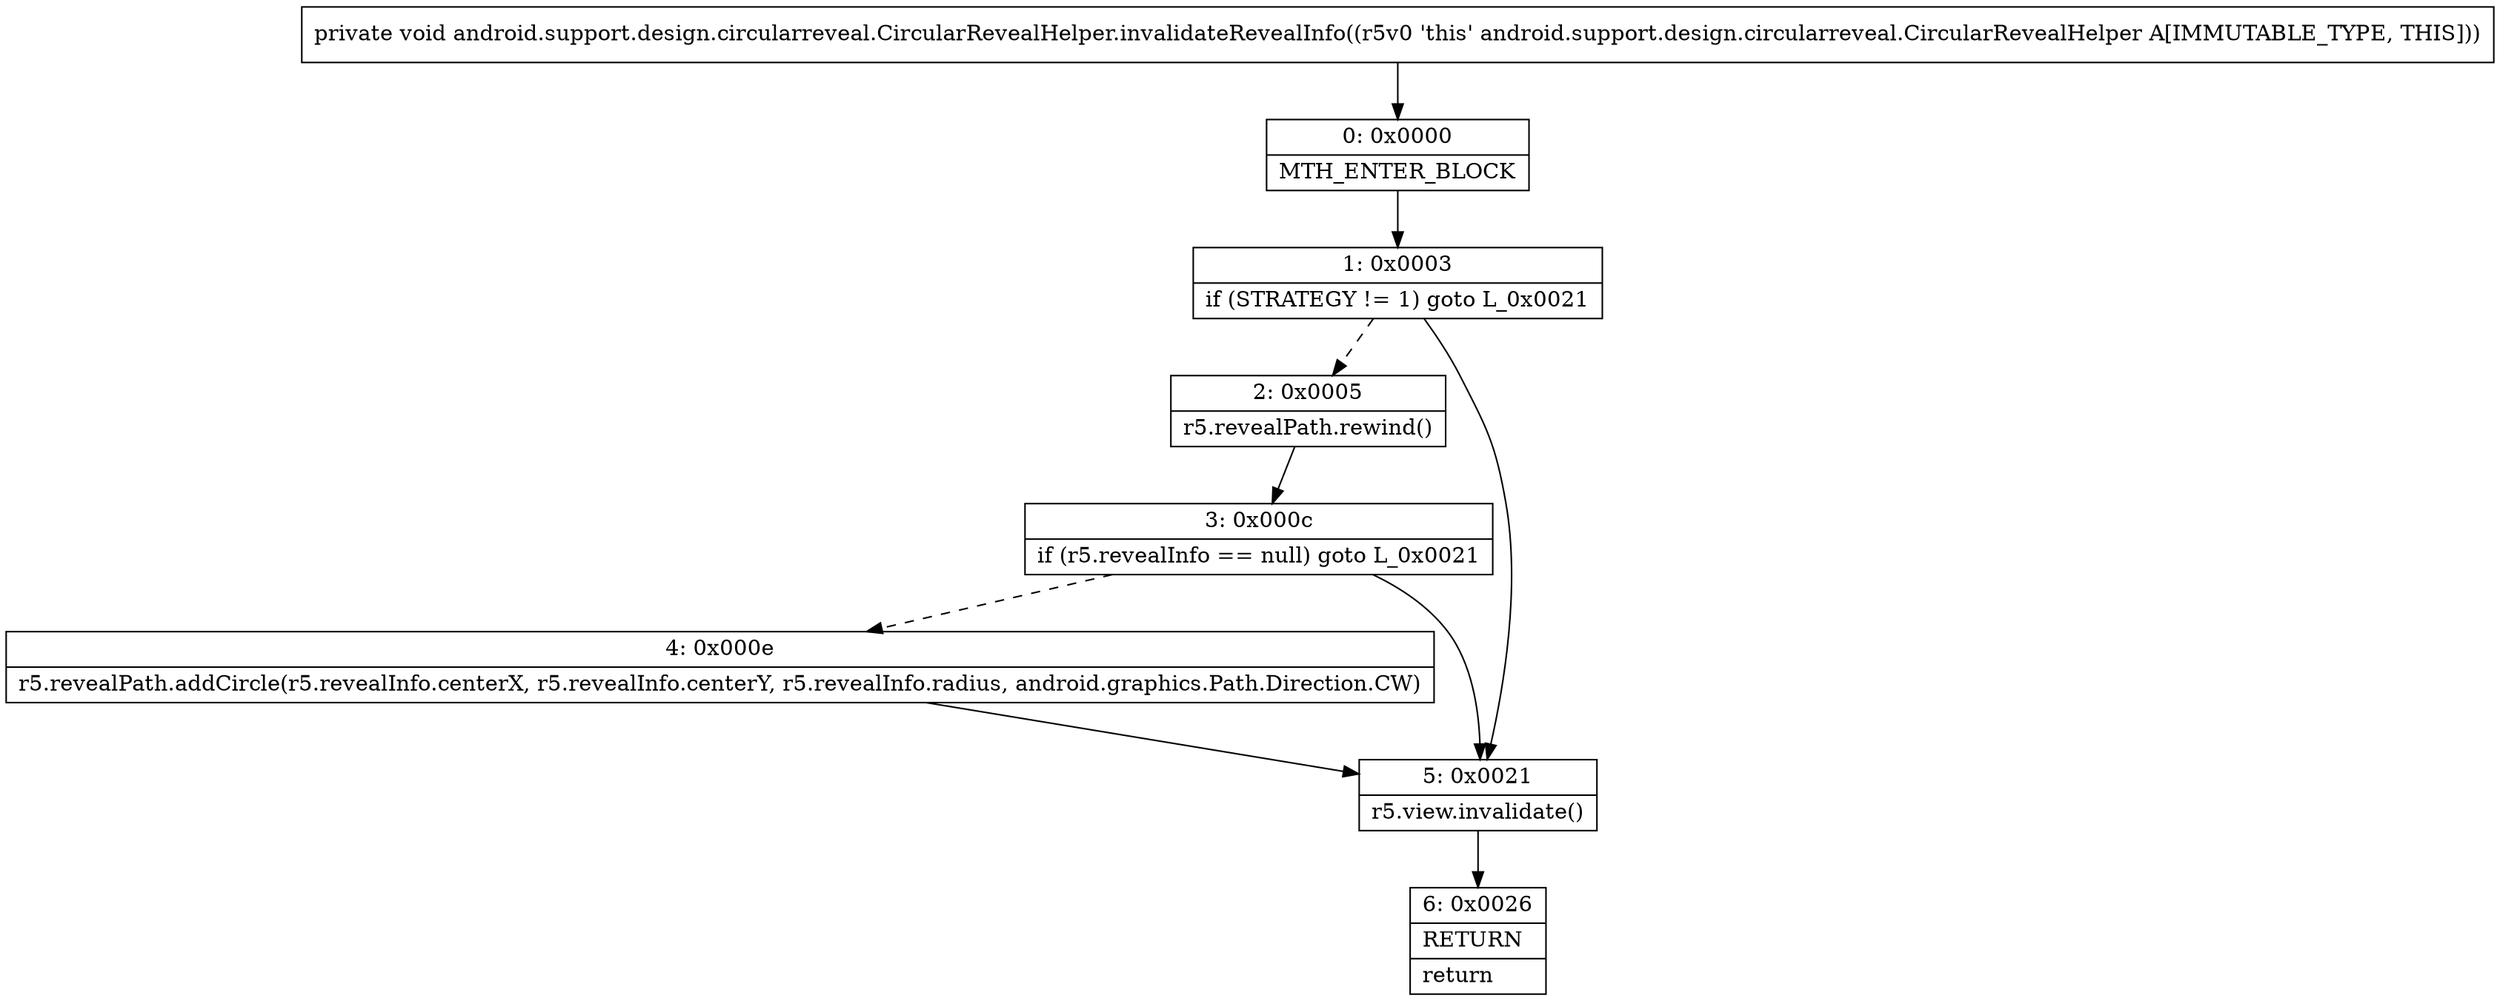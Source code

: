 digraph "CFG forandroid.support.design.circularreveal.CircularRevealHelper.invalidateRevealInfo()V" {
Node_0 [shape=record,label="{0\:\ 0x0000|MTH_ENTER_BLOCK\l}"];
Node_1 [shape=record,label="{1\:\ 0x0003|if (STRATEGY != 1) goto L_0x0021\l}"];
Node_2 [shape=record,label="{2\:\ 0x0005|r5.revealPath.rewind()\l}"];
Node_3 [shape=record,label="{3\:\ 0x000c|if (r5.revealInfo == null) goto L_0x0021\l}"];
Node_4 [shape=record,label="{4\:\ 0x000e|r5.revealPath.addCircle(r5.revealInfo.centerX, r5.revealInfo.centerY, r5.revealInfo.radius, android.graphics.Path.Direction.CW)\l}"];
Node_5 [shape=record,label="{5\:\ 0x0021|r5.view.invalidate()\l}"];
Node_6 [shape=record,label="{6\:\ 0x0026|RETURN\l|return\l}"];
MethodNode[shape=record,label="{private void android.support.design.circularreveal.CircularRevealHelper.invalidateRevealInfo((r5v0 'this' android.support.design.circularreveal.CircularRevealHelper A[IMMUTABLE_TYPE, THIS])) }"];
MethodNode -> Node_0;
Node_0 -> Node_1;
Node_1 -> Node_2[style=dashed];
Node_1 -> Node_5;
Node_2 -> Node_3;
Node_3 -> Node_4[style=dashed];
Node_3 -> Node_5;
Node_4 -> Node_5;
Node_5 -> Node_6;
}

